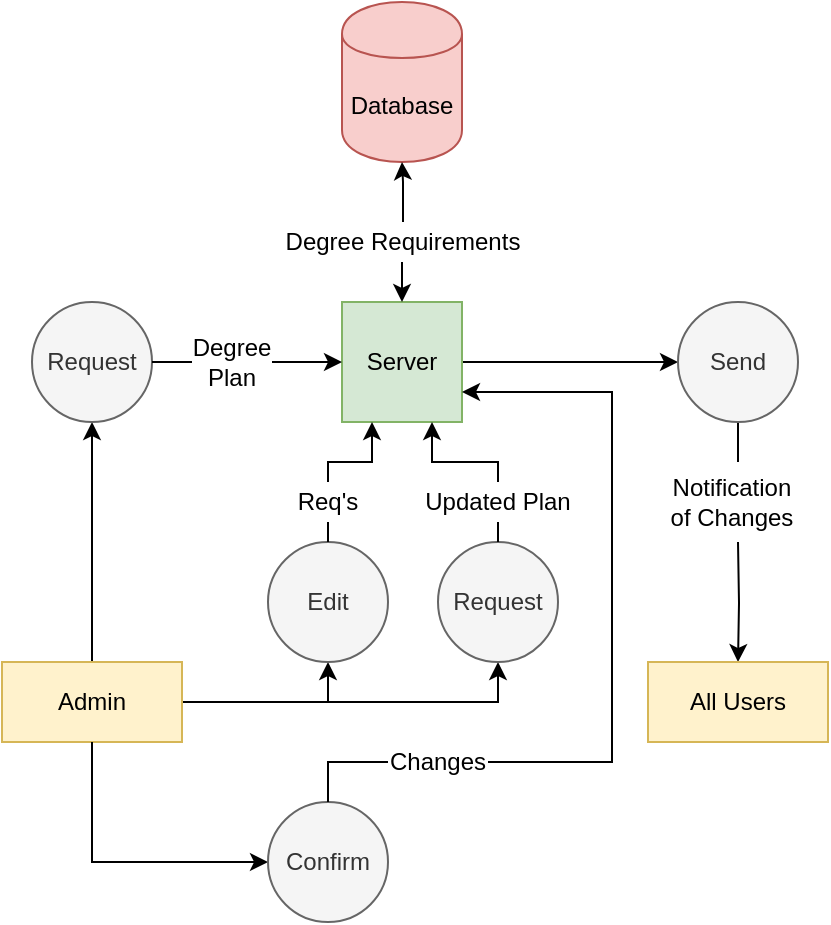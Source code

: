 <mxfile version="12.7.2"><diagram id="0aY95QAGusyemjF_ju6g" name="Page-1"><mxGraphModel dx="2062" dy="1073" grid="1" gridSize="10" guides="1" tooltips="1" connect="1" arrows="1" fold="1" page="1" pageScale="1" pageWidth="850" pageHeight="1100" math="0" shadow="0"><root><mxCell id="0"/><mxCell id="1" parent="0"/><mxCell id="THAyseGvElicTAm6Khnr-2" value="Database" style="shape=cylinder;whiteSpace=wrap;html=1;boundedLbl=1;backgroundOutline=1;fillColor=#f8cecc;strokeColor=#b85450;" vertex="1" parent="1"><mxGeometry x="395" y="100" width="60" height="80" as="geometry"/></mxCell><mxCell id="THAyseGvElicTAm6Khnr-127" style="edgeStyle=orthogonalEdgeStyle;rounded=0;orthogonalLoop=1;jettySize=auto;html=1;exitX=1;exitY=0.5;exitDx=0;exitDy=0;entryX=0;entryY=0.5;entryDx=0;entryDy=0;startArrow=none;startFill=0;endArrow=classic;endFill=1;" edge="1" parent="1" source="THAyseGvElicTAm6Khnr-5" target="THAyseGvElicTAm6Khnr-106"><mxGeometry relative="1" as="geometry"/></mxCell><mxCell id="THAyseGvElicTAm6Khnr-5" value="Server" style="whiteSpace=wrap;html=1;aspect=fixed;fillColor=#d5e8d4;strokeColor=#82b366;" vertex="1" parent="1"><mxGeometry x="395" y="250" width="60" height="60" as="geometry"/></mxCell><mxCell id="THAyseGvElicTAm6Khnr-92" value="" style="edgeStyle=orthogonalEdgeStyle;rounded=0;orthogonalLoop=1;jettySize=auto;html=1;startArrow=none;startFill=0;endArrow=classic;endFill=1;entryX=0.5;entryY=1;entryDx=0;entryDy=0;" edge="1" parent="1" source="THAyseGvElicTAm6Khnr-6" target="THAyseGvElicTAm6Khnr-59"><mxGeometry relative="1" as="geometry"><mxPoint x="425.5" y="520" as="targetPoint"/></mxGeometry></mxCell><mxCell id="THAyseGvElicTAm6Khnr-99" style="edgeStyle=orthogonalEdgeStyle;rounded=0;orthogonalLoop=1;jettySize=auto;html=1;exitX=1;exitY=0.5;exitDx=0;exitDy=0;entryX=0.5;entryY=1;entryDx=0;entryDy=0;startArrow=none;startFill=0;endArrow=classic;endFill=1;" edge="1" parent="1" source="THAyseGvElicTAm6Khnr-6" target="THAyseGvElicTAm6Khnr-97"><mxGeometry relative="1" as="geometry"/></mxCell><mxCell id="THAyseGvElicTAm6Khnr-100" style="edgeStyle=orthogonalEdgeStyle;rounded=0;orthogonalLoop=1;jettySize=auto;html=1;exitX=1;exitY=0.5;exitDx=0;exitDy=0;entryX=0.5;entryY=1;entryDx=0;entryDy=0;startArrow=none;startFill=0;endArrow=classic;endFill=1;" edge="1" parent="1" source="THAyseGvElicTAm6Khnr-6" target="THAyseGvElicTAm6Khnr-98"><mxGeometry relative="1" as="geometry"/></mxCell><mxCell id="THAyseGvElicTAm6Khnr-6" value="Admin" style="rounded=0;whiteSpace=wrap;html=1;fillColor=#fff2cc;strokeColor=#d6b656;" vertex="1" parent="1"><mxGeometry x="225" y="430" width="90" height="40" as="geometry"/></mxCell><mxCell id="THAyseGvElicTAm6Khnr-88" value="" style="edgeStyle=orthogonalEdgeStyle;rounded=0;orthogonalLoop=1;jettySize=auto;html=1;startArrow=none;startFill=0;endArrow=classic;endFill=1;" edge="1" parent="1" source="THAyseGvElicTAm6Khnr-48" target="THAyseGvElicTAm6Khnr-2"><mxGeometry relative="1" as="geometry"/></mxCell><mxCell id="THAyseGvElicTAm6Khnr-48" value="Degree Requirements" style="text;html=1;strokeColor=none;fillColor=none;align=center;verticalAlign=middle;whiteSpace=wrap;rounded=0;opacity=0;" vertex="1" parent="1"><mxGeometry x="358" y="210" width="135" height="20" as="geometry"/></mxCell><mxCell id="THAyseGvElicTAm6Khnr-50" value="" style="edgeStyle=orthogonalEdgeStyle;rounded=0;orthogonalLoop=1;jettySize=auto;html=1;startArrow=classic;startFill=1;endArrow=none;endFill=0;" edge="1" parent="1" source="THAyseGvElicTAm6Khnr-5" target="THAyseGvElicTAm6Khnr-48"><mxGeometry relative="1" as="geometry"><mxPoint x="455" y="280" as="sourcePoint"/><mxPoint x="540" y="280" as="targetPoint"/></mxGeometry></mxCell><mxCell id="THAyseGvElicTAm6Khnr-94" style="edgeStyle=orthogonalEdgeStyle;rounded=0;orthogonalLoop=1;jettySize=auto;html=1;exitX=1;exitY=0.5;exitDx=0;exitDy=0;startArrow=none;startFill=0;endArrow=classic;endFill=1;" edge="1" parent="1" source="THAyseGvElicTAm6Khnr-95"><mxGeometry relative="1" as="geometry"><mxPoint x="395" y="280" as="targetPoint"/><Array as="points"><mxPoint x="395" y="280"/></Array></mxGeometry></mxCell><mxCell id="THAyseGvElicTAm6Khnr-59" value="Request" style="ellipse;whiteSpace=wrap;html=1;aspect=fixed;fillColor=#f5f5f5;strokeColor=#666666;fontColor=#333333;" vertex="1" parent="1"><mxGeometry x="240" y="250" width="60" height="60" as="geometry"/></mxCell><mxCell id="THAyseGvElicTAm6Khnr-95" value="Degree Plan" style="text;html=1;strokeColor=none;fillColor=none;align=center;verticalAlign=middle;whiteSpace=wrap;rounded=0;" vertex="1" parent="1"><mxGeometry x="320" y="270" width="40" height="20" as="geometry"/></mxCell><mxCell id="THAyseGvElicTAm6Khnr-96" style="edgeStyle=orthogonalEdgeStyle;rounded=0;orthogonalLoop=1;jettySize=auto;html=1;exitX=1;exitY=0.5;exitDx=0;exitDy=0;startArrow=none;startFill=0;endArrow=none;endFill=0;" edge="1" parent="1" source="THAyseGvElicTAm6Khnr-59" target="THAyseGvElicTAm6Khnr-95"><mxGeometry relative="1" as="geometry"><mxPoint x="300" y="280" as="sourcePoint"/><mxPoint x="395" y="280" as="targetPoint"/><Array as="points"/></mxGeometry></mxCell><mxCell id="THAyseGvElicTAm6Khnr-102" style="edgeStyle=orthogonalEdgeStyle;rounded=0;orthogonalLoop=1;jettySize=auto;html=1;entryX=0.75;entryY=1;entryDx=0;entryDy=0;startArrow=none;startFill=0;endArrow=classic;endFill=1;" edge="1" parent="1" target="THAyseGvElicTAm6Khnr-5"><mxGeometry relative="1" as="geometry"><mxPoint x="473" y="340" as="sourcePoint"/><Array as="points"><mxPoint x="473" y="330"/><mxPoint x="440" y="330"/></Array></mxGeometry></mxCell><mxCell id="THAyseGvElicTAm6Khnr-97" value="Request" style="ellipse;whiteSpace=wrap;html=1;aspect=fixed;fillColor=#f5f5f5;strokeColor=#666666;fontColor=#333333;" vertex="1" parent="1"><mxGeometry x="443" y="370" width="60" height="60" as="geometry"/></mxCell><mxCell id="THAyseGvElicTAm6Khnr-101" style="edgeStyle=orthogonalEdgeStyle;rounded=0;orthogonalLoop=1;jettySize=auto;html=1;entryX=0.25;entryY=1;entryDx=0;entryDy=0;startArrow=none;startFill=0;endArrow=classic;endFill=1;" edge="1" parent="1" target="THAyseGvElicTAm6Khnr-5"><mxGeometry relative="1" as="geometry"><mxPoint x="388" y="340" as="sourcePoint"/><Array as="points"><mxPoint x="388" y="330"/><mxPoint x="410" y="330"/></Array></mxGeometry></mxCell><mxCell id="THAyseGvElicTAm6Khnr-98" value="Edit" style="ellipse;whiteSpace=wrap;html=1;aspect=fixed;fillColor=#f5f5f5;strokeColor=#666666;fontColor=#333333;" vertex="1" parent="1"><mxGeometry x="358" y="370" width="60" height="60" as="geometry"/></mxCell><mxCell id="THAyseGvElicTAm6Khnr-108" style="edgeStyle=orthogonalEdgeStyle;rounded=0;orthogonalLoop=1;jettySize=auto;html=1;exitX=0.5;exitY=1;exitDx=0;exitDy=0;entryX=0;entryY=0.5;entryDx=0;entryDy=0;startArrow=none;startFill=0;endArrow=classic;endFill=1;" edge="1" parent="1" source="THAyseGvElicTAm6Khnr-6" target="THAyseGvElicTAm6Khnr-103"><mxGeometry relative="1" as="geometry"><Array as="points"><mxPoint x="270" y="530"/></Array></mxGeometry></mxCell><mxCell id="THAyseGvElicTAm6Khnr-103" value="Confirm" style="ellipse;whiteSpace=wrap;html=1;aspect=fixed;fillColor=#f5f5f5;strokeColor=#666666;fontColor=#333333;" vertex="1" parent="1"><mxGeometry x="358" y="500" width="60" height="60" as="geometry"/></mxCell><mxCell id="THAyseGvElicTAm6Khnr-134" style="edgeStyle=orthogonalEdgeStyle;rounded=0;orthogonalLoop=1;jettySize=auto;html=1;exitX=0.5;exitY=1;exitDx=0;exitDy=0;startArrow=none;startFill=0;endArrow=none;endFill=0;" edge="1" parent="1" source="THAyseGvElicTAm6Khnr-106"><mxGeometry relative="1" as="geometry"><mxPoint x="593" y="330" as="targetPoint"/></mxGeometry></mxCell><mxCell id="THAyseGvElicTAm6Khnr-106" value="Send" style="ellipse;whiteSpace=wrap;html=1;aspect=fixed;fillColor=#f5f5f5;strokeColor=#666666;fontColor=#333333;" vertex="1" parent="1"><mxGeometry x="563" y="250" width="60" height="60" as="geometry"/></mxCell><mxCell id="THAyseGvElicTAm6Khnr-114" style="edgeStyle=orthogonalEdgeStyle;rounded=0;orthogonalLoop=1;jettySize=auto;html=1;exitX=0.5;exitY=1;exitDx=0;exitDy=0;entryX=0.5;entryY=0;entryDx=0;entryDy=0;startArrow=none;startFill=0;endArrow=none;endFill=0;" edge="1" parent="1" source="THAyseGvElicTAm6Khnr-111" target="THAyseGvElicTAm6Khnr-98"><mxGeometry relative="1" as="geometry"/></mxCell><mxCell id="THAyseGvElicTAm6Khnr-111" value="Req's" style="text;html=1;strokeColor=none;fillColor=none;align=center;verticalAlign=middle;whiteSpace=wrap;rounded=0;" vertex="1" parent="1"><mxGeometry x="368" y="340" width="40" height="20" as="geometry"/></mxCell><mxCell id="THAyseGvElicTAm6Khnr-123" style="edgeStyle=orthogonalEdgeStyle;rounded=0;orthogonalLoop=1;jettySize=auto;html=1;exitX=0.5;exitY=1;exitDx=0;exitDy=0;entryX=0.5;entryY=0;entryDx=0;entryDy=0;startArrow=none;startFill=0;endArrow=none;endFill=0;" edge="1" parent="1" source="THAyseGvElicTAm6Khnr-115" target="THAyseGvElicTAm6Khnr-97"><mxGeometry relative="1" as="geometry"/></mxCell><mxCell id="THAyseGvElicTAm6Khnr-115" value="Updated&amp;nbsp;Plan" style="text;html=1;strokeColor=none;fillColor=none;align=center;verticalAlign=middle;whiteSpace=wrap;rounded=0;" vertex="1" parent="1"><mxGeometry x="433" y="340" width="80" height="20" as="geometry"/></mxCell><mxCell id="THAyseGvElicTAm6Khnr-119" style="edgeStyle=orthogonalEdgeStyle;rounded=0;orthogonalLoop=1;jettySize=auto;html=1;exitX=0;exitY=0.5;exitDx=0;exitDy=0;entryX=0.5;entryY=0;entryDx=0;entryDy=0;startArrow=none;startFill=0;endArrow=none;endFill=0;" edge="1" parent="1" source="THAyseGvElicTAm6Khnr-116" target="THAyseGvElicTAm6Khnr-103"><mxGeometry relative="1" as="geometry"><Array as="points"><mxPoint x="418" y="480"/><mxPoint x="388" y="480"/></Array></mxGeometry></mxCell><mxCell id="THAyseGvElicTAm6Khnr-121" style="edgeStyle=orthogonalEdgeStyle;rounded=0;orthogonalLoop=1;jettySize=auto;html=1;exitX=1;exitY=0.5;exitDx=0;exitDy=0;entryX=1;entryY=0.75;entryDx=0;entryDy=0;startArrow=none;startFill=0;endArrow=classic;endFill=1;" edge="1" parent="1" source="THAyseGvElicTAm6Khnr-116" target="THAyseGvElicTAm6Khnr-5"><mxGeometry relative="1" as="geometry"><Array as="points"><mxPoint x="530" y="480"/><mxPoint x="530" y="295"/></Array></mxGeometry></mxCell><mxCell id="THAyseGvElicTAm6Khnr-116" value="Changes" style="text;html=1;strokeColor=none;fillColor=none;align=center;verticalAlign=middle;whiteSpace=wrap;rounded=0;" vertex="1" parent="1"><mxGeometry x="418" y="470" width="50" height="20" as="geometry"/></mxCell><mxCell id="THAyseGvElicTAm6Khnr-124" value="Notification&lt;br&gt;of Changes" style="text;html=1;strokeColor=none;fillColor=none;align=center;verticalAlign=middle;whiteSpace=wrap;rounded=0;" vertex="1" parent="1"><mxGeometry x="547" y="340" width="86" height="20" as="geometry"/></mxCell><mxCell id="THAyseGvElicTAm6Khnr-133" style="edgeStyle=orthogonalEdgeStyle;rounded=0;orthogonalLoop=1;jettySize=auto;html=1;exitX=0.5;exitY=0;exitDx=0;exitDy=0;startArrow=none;startFill=0;endArrow=classic;endFill=1;entryX=0.5;entryY=0;entryDx=0;entryDy=0;" edge="1" parent="1" target="THAyseGvElicTAm6Khnr-129"><mxGeometry relative="1" as="geometry"><mxPoint x="593" y="370" as="sourcePoint"/></mxGeometry></mxCell><mxCell id="THAyseGvElicTAm6Khnr-129" value="All Users" style="rounded=0;whiteSpace=wrap;html=1;fillColor=#fff2cc;strokeColor=#d6b656;" vertex="1" parent="1"><mxGeometry x="548" y="430" width="90" height="40" as="geometry"/></mxCell><mxCell id="THAyseGvElicTAm6Khnr-131" style="edgeStyle=orthogonalEdgeStyle;rounded=0;orthogonalLoop=1;jettySize=auto;html=1;exitX=0.5;exitY=1;exitDx=0;exitDy=0;startArrow=none;startFill=0;endArrow=none;endFill=0;" edge="1" parent="1" source="THAyseGvElicTAm6Khnr-124" target="THAyseGvElicTAm6Khnr-124"><mxGeometry relative="1" as="geometry"/></mxCell></root></mxGraphModel></diagram></mxfile>